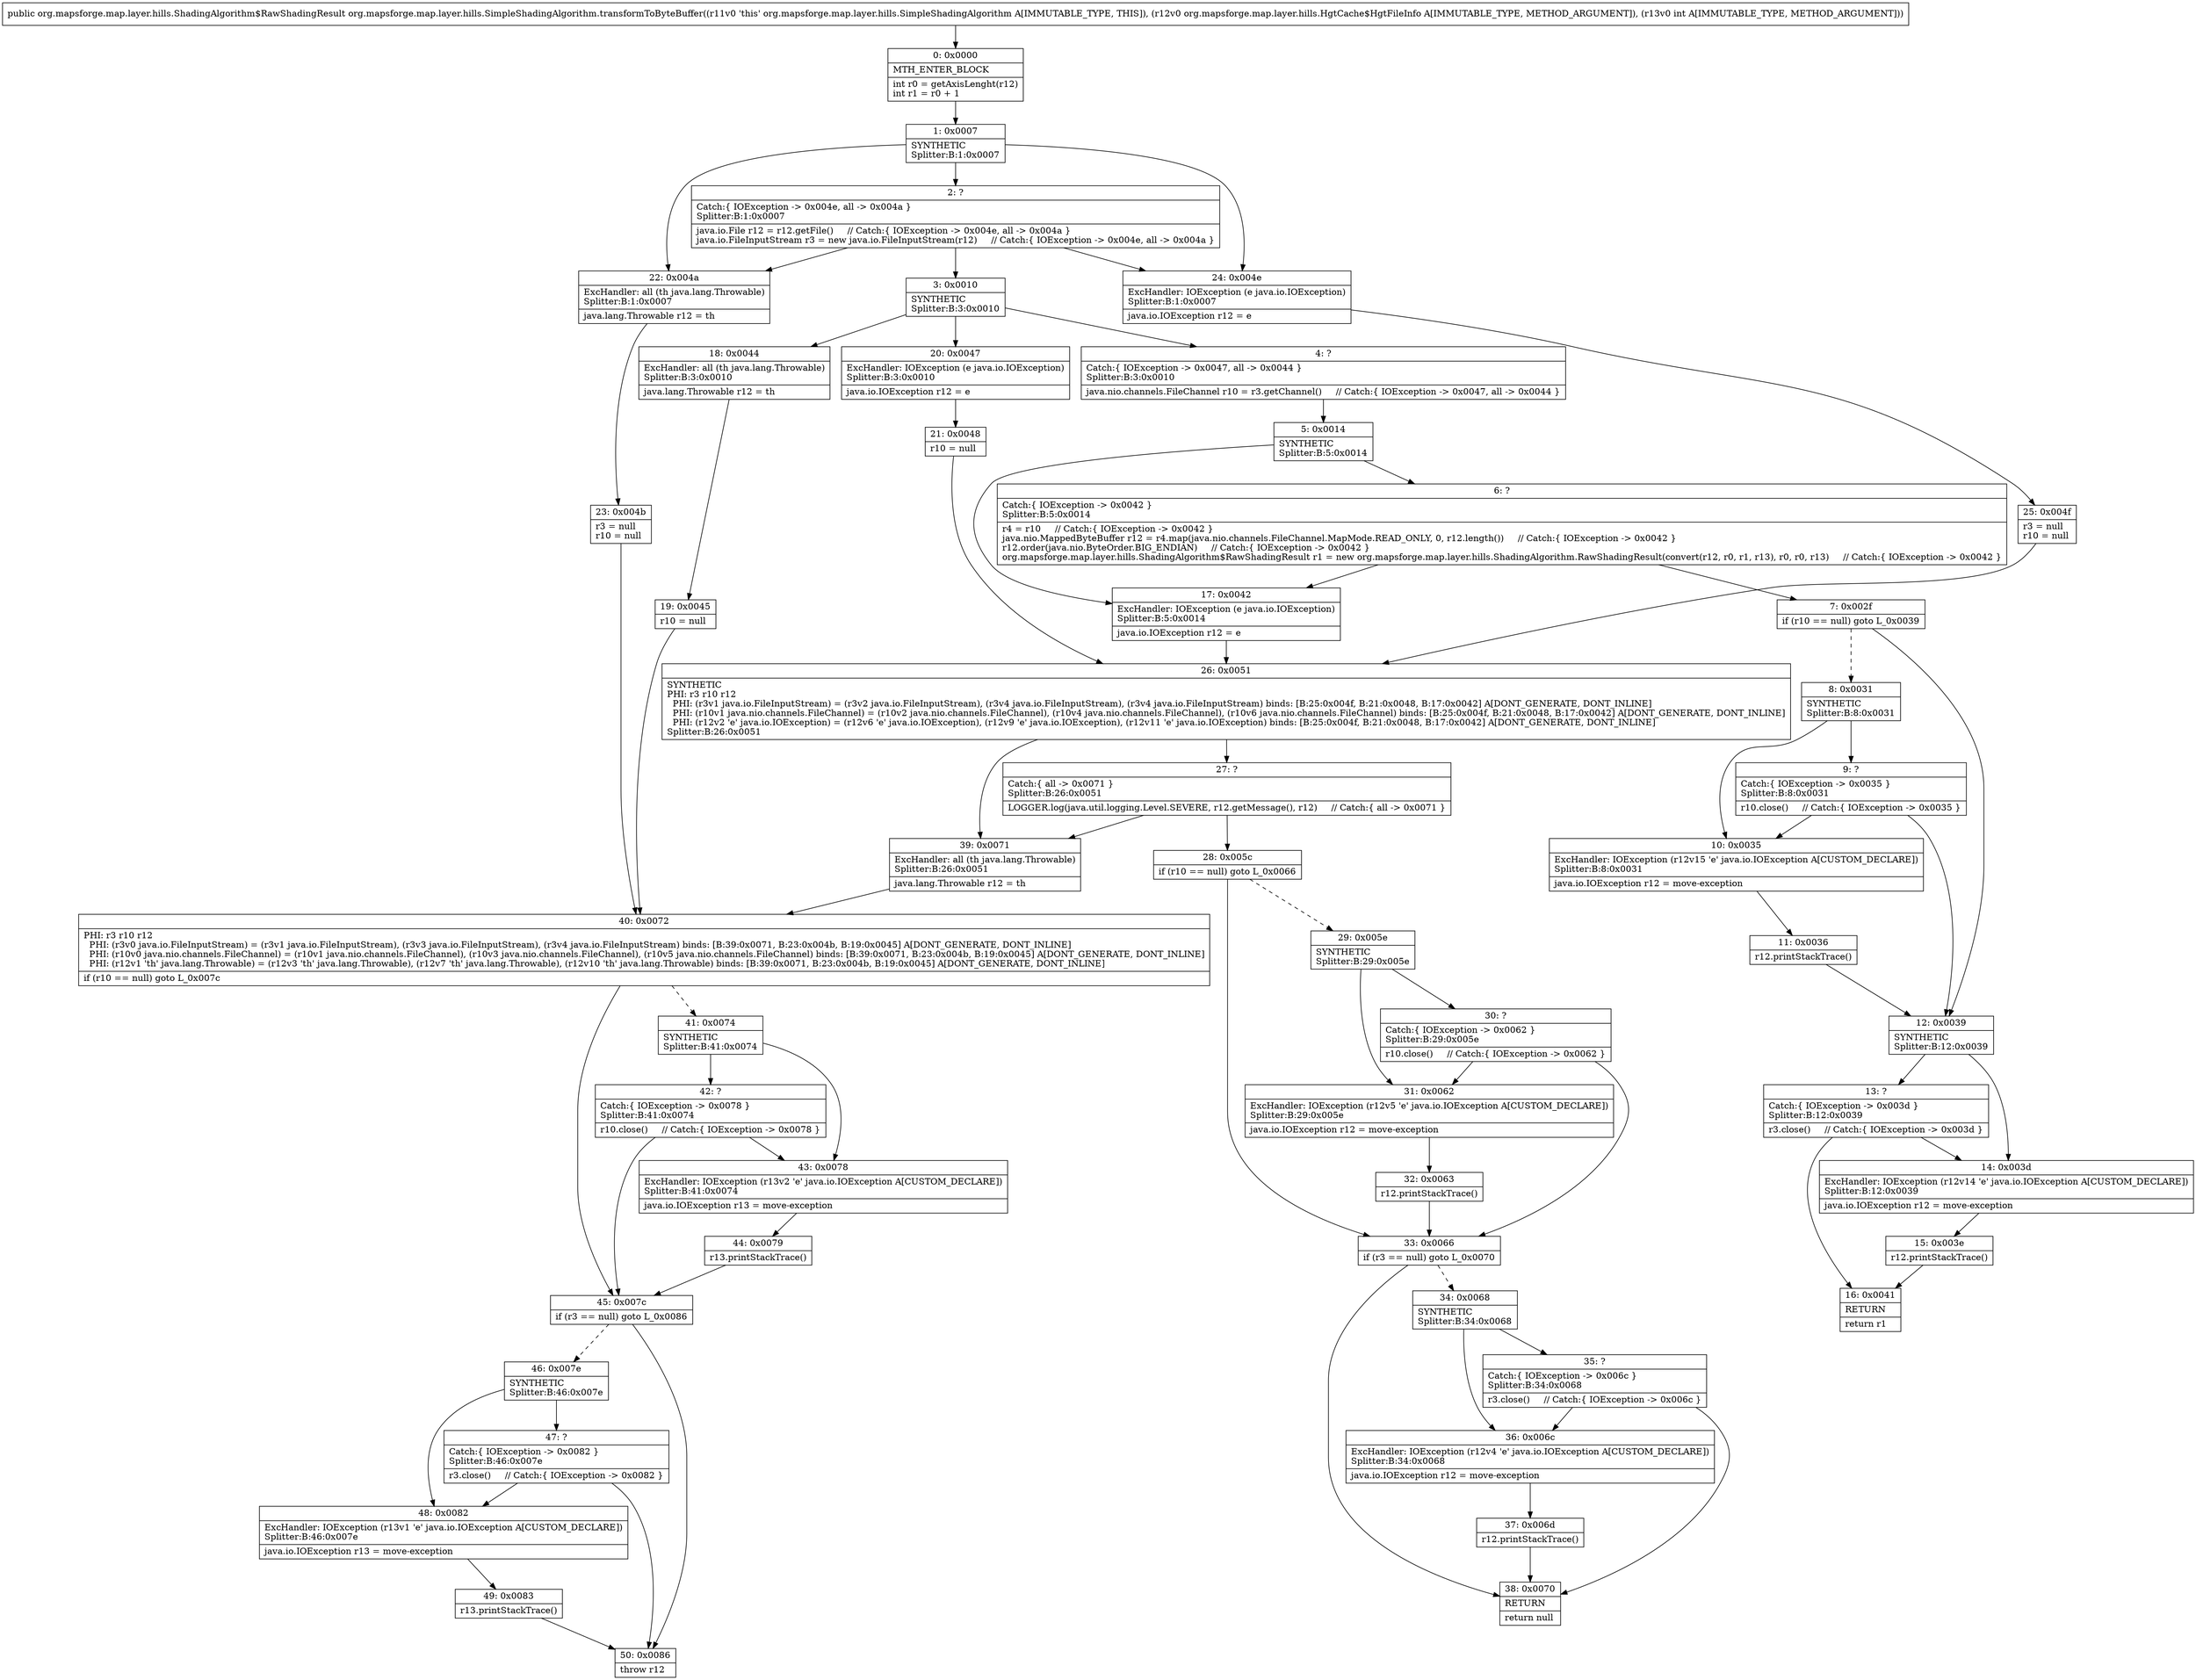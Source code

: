 digraph "CFG fororg.mapsforge.map.layer.hills.SimpleShadingAlgorithm.transformToByteBuffer(Lorg\/mapsforge\/map\/layer\/hills\/HgtCache$HgtFileInfo;I)Lorg\/mapsforge\/map\/layer\/hills\/ShadingAlgorithm$RawShadingResult;" {
Node_0 [shape=record,label="{0\:\ 0x0000|MTH_ENTER_BLOCK\l|int r0 = getAxisLenght(r12)\lint r1 = r0 + 1\l}"];
Node_1 [shape=record,label="{1\:\ 0x0007|SYNTHETIC\lSplitter:B:1:0x0007\l}"];
Node_2 [shape=record,label="{2\:\ ?|Catch:\{ IOException \-\> 0x004e, all \-\> 0x004a \}\lSplitter:B:1:0x0007\l|java.io.File r12 = r12.getFile()     \/\/ Catch:\{ IOException \-\> 0x004e, all \-\> 0x004a \}\ljava.io.FileInputStream r3 = new java.io.FileInputStream(r12)     \/\/ Catch:\{ IOException \-\> 0x004e, all \-\> 0x004a \}\l}"];
Node_3 [shape=record,label="{3\:\ 0x0010|SYNTHETIC\lSplitter:B:3:0x0010\l}"];
Node_4 [shape=record,label="{4\:\ ?|Catch:\{ IOException \-\> 0x0047, all \-\> 0x0044 \}\lSplitter:B:3:0x0010\l|java.nio.channels.FileChannel r10 = r3.getChannel()     \/\/ Catch:\{ IOException \-\> 0x0047, all \-\> 0x0044 \}\l}"];
Node_5 [shape=record,label="{5\:\ 0x0014|SYNTHETIC\lSplitter:B:5:0x0014\l}"];
Node_6 [shape=record,label="{6\:\ ?|Catch:\{ IOException \-\> 0x0042 \}\lSplitter:B:5:0x0014\l|r4 = r10     \/\/ Catch:\{ IOException \-\> 0x0042 \}\ljava.nio.MappedByteBuffer r12 = r4.map(java.nio.channels.FileChannel.MapMode.READ_ONLY, 0, r12.length())     \/\/ Catch:\{ IOException \-\> 0x0042 \}\lr12.order(java.nio.ByteOrder.BIG_ENDIAN)     \/\/ Catch:\{ IOException \-\> 0x0042 \}\lorg.mapsforge.map.layer.hills.ShadingAlgorithm$RawShadingResult r1 = new org.mapsforge.map.layer.hills.ShadingAlgorithm.RawShadingResult(convert(r12, r0, r1, r13), r0, r0, r13)     \/\/ Catch:\{ IOException \-\> 0x0042 \}\l}"];
Node_7 [shape=record,label="{7\:\ 0x002f|if (r10 == null) goto L_0x0039\l}"];
Node_8 [shape=record,label="{8\:\ 0x0031|SYNTHETIC\lSplitter:B:8:0x0031\l}"];
Node_9 [shape=record,label="{9\:\ ?|Catch:\{ IOException \-\> 0x0035 \}\lSplitter:B:8:0x0031\l|r10.close()     \/\/ Catch:\{ IOException \-\> 0x0035 \}\l}"];
Node_10 [shape=record,label="{10\:\ 0x0035|ExcHandler: IOException (r12v15 'e' java.io.IOException A[CUSTOM_DECLARE])\lSplitter:B:8:0x0031\l|java.io.IOException r12 = move\-exception\l}"];
Node_11 [shape=record,label="{11\:\ 0x0036|r12.printStackTrace()\l}"];
Node_12 [shape=record,label="{12\:\ 0x0039|SYNTHETIC\lSplitter:B:12:0x0039\l}"];
Node_13 [shape=record,label="{13\:\ ?|Catch:\{ IOException \-\> 0x003d \}\lSplitter:B:12:0x0039\l|r3.close()     \/\/ Catch:\{ IOException \-\> 0x003d \}\l}"];
Node_14 [shape=record,label="{14\:\ 0x003d|ExcHandler: IOException (r12v14 'e' java.io.IOException A[CUSTOM_DECLARE])\lSplitter:B:12:0x0039\l|java.io.IOException r12 = move\-exception\l}"];
Node_15 [shape=record,label="{15\:\ 0x003e|r12.printStackTrace()\l}"];
Node_16 [shape=record,label="{16\:\ 0x0041|RETURN\l|return r1\l}"];
Node_17 [shape=record,label="{17\:\ 0x0042|ExcHandler: IOException (e java.io.IOException)\lSplitter:B:5:0x0014\l|java.io.IOException r12 = e\l}"];
Node_18 [shape=record,label="{18\:\ 0x0044|ExcHandler: all (th java.lang.Throwable)\lSplitter:B:3:0x0010\l|java.lang.Throwable r12 = th\l}"];
Node_19 [shape=record,label="{19\:\ 0x0045|r10 = null\l}"];
Node_20 [shape=record,label="{20\:\ 0x0047|ExcHandler: IOException (e java.io.IOException)\lSplitter:B:3:0x0010\l|java.io.IOException r12 = e\l}"];
Node_21 [shape=record,label="{21\:\ 0x0048|r10 = null\l}"];
Node_22 [shape=record,label="{22\:\ 0x004a|ExcHandler: all (th java.lang.Throwable)\lSplitter:B:1:0x0007\l|java.lang.Throwable r12 = th\l}"];
Node_23 [shape=record,label="{23\:\ 0x004b|r3 = null\lr10 = null\l}"];
Node_24 [shape=record,label="{24\:\ 0x004e|ExcHandler: IOException (e java.io.IOException)\lSplitter:B:1:0x0007\l|java.io.IOException r12 = e\l}"];
Node_25 [shape=record,label="{25\:\ 0x004f|r3 = null\lr10 = null\l}"];
Node_26 [shape=record,label="{26\:\ 0x0051|SYNTHETIC\lPHI: r3 r10 r12 \l  PHI: (r3v1 java.io.FileInputStream) = (r3v2 java.io.FileInputStream), (r3v4 java.io.FileInputStream), (r3v4 java.io.FileInputStream) binds: [B:25:0x004f, B:21:0x0048, B:17:0x0042] A[DONT_GENERATE, DONT_INLINE]\l  PHI: (r10v1 java.nio.channels.FileChannel) = (r10v2 java.nio.channels.FileChannel), (r10v4 java.nio.channels.FileChannel), (r10v6 java.nio.channels.FileChannel) binds: [B:25:0x004f, B:21:0x0048, B:17:0x0042] A[DONT_GENERATE, DONT_INLINE]\l  PHI: (r12v2 'e' java.io.IOException) = (r12v6 'e' java.io.IOException), (r12v9 'e' java.io.IOException), (r12v11 'e' java.io.IOException) binds: [B:25:0x004f, B:21:0x0048, B:17:0x0042] A[DONT_GENERATE, DONT_INLINE]\lSplitter:B:26:0x0051\l}"];
Node_27 [shape=record,label="{27\:\ ?|Catch:\{ all \-\> 0x0071 \}\lSplitter:B:26:0x0051\l|LOGGER.log(java.util.logging.Level.SEVERE, r12.getMessage(), r12)     \/\/ Catch:\{ all \-\> 0x0071 \}\l}"];
Node_28 [shape=record,label="{28\:\ 0x005c|if (r10 == null) goto L_0x0066\l}"];
Node_29 [shape=record,label="{29\:\ 0x005e|SYNTHETIC\lSplitter:B:29:0x005e\l}"];
Node_30 [shape=record,label="{30\:\ ?|Catch:\{ IOException \-\> 0x0062 \}\lSplitter:B:29:0x005e\l|r10.close()     \/\/ Catch:\{ IOException \-\> 0x0062 \}\l}"];
Node_31 [shape=record,label="{31\:\ 0x0062|ExcHandler: IOException (r12v5 'e' java.io.IOException A[CUSTOM_DECLARE])\lSplitter:B:29:0x005e\l|java.io.IOException r12 = move\-exception\l}"];
Node_32 [shape=record,label="{32\:\ 0x0063|r12.printStackTrace()\l}"];
Node_33 [shape=record,label="{33\:\ 0x0066|if (r3 == null) goto L_0x0070\l}"];
Node_34 [shape=record,label="{34\:\ 0x0068|SYNTHETIC\lSplitter:B:34:0x0068\l}"];
Node_35 [shape=record,label="{35\:\ ?|Catch:\{ IOException \-\> 0x006c \}\lSplitter:B:34:0x0068\l|r3.close()     \/\/ Catch:\{ IOException \-\> 0x006c \}\l}"];
Node_36 [shape=record,label="{36\:\ 0x006c|ExcHandler: IOException (r12v4 'e' java.io.IOException A[CUSTOM_DECLARE])\lSplitter:B:34:0x0068\l|java.io.IOException r12 = move\-exception\l}"];
Node_37 [shape=record,label="{37\:\ 0x006d|r12.printStackTrace()\l}"];
Node_38 [shape=record,label="{38\:\ 0x0070|RETURN\l|return null\l}"];
Node_39 [shape=record,label="{39\:\ 0x0071|ExcHandler: all (th java.lang.Throwable)\lSplitter:B:26:0x0051\l|java.lang.Throwable r12 = th\l}"];
Node_40 [shape=record,label="{40\:\ 0x0072|PHI: r3 r10 r12 \l  PHI: (r3v0 java.io.FileInputStream) = (r3v1 java.io.FileInputStream), (r3v3 java.io.FileInputStream), (r3v4 java.io.FileInputStream) binds: [B:39:0x0071, B:23:0x004b, B:19:0x0045] A[DONT_GENERATE, DONT_INLINE]\l  PHI: (r10v0 java.nio.channels.FileChannel) = (r10v1 java.nio.channels.FileChannel), (r10v3 java.nio.channels.FileChannel), (r10v5 java.nio.channels.FileChannel) binds: [B:39:0x0071, B:23:0x004b, B:19:0x0045] A[DONT_GENERATE, DONT_INLINE]\l  PHI: (r12v1 'th' java.lang.Throwable) = (r12v3 'th' java.lang.Throwable), (r12v7 'th' java.lang.Throwable), (r12v10 'th' java.lang.Throwable) binds: [B:39:0x0071, B:23:0x004b, B:19:0x0045] A[DONT_GENERATE, DONT_INLINE]\l|if (r10 == null) goto L_0x007c\l}"];
Node_41 [shape=record,label="{41\:\ 0x0074|SYNTHETIC\lSplitter:B:41:0x0074\l}"];
Node_42 [shape=record,label="{42\:\ ?|Catch:\{ IOException \-\> 0x0078 \}\lSplitter:B:41:0x0074\l|r10.close()     \/\/ Catch:\{ IOException \-\> 0x0078 \}\l}"];
Node_43 [shape=record,label="{43\:\ 0x0078|ExcHandler: IOException (r13v2 'e' java.io.IOException A[CUSTOM_DECLARE])\lSplitter:B:41:0x0074\l|java.io.IOException r13 = move\-exception\l}"];
Node_44 [shape=record,label="{44\:\ 0x0079|r13.printStackTrace()\l}"];
Node_45 [shape=record,label="{45\:\ 0x007c|if (r3 == null) goto L_0x0086\l}"];
Node_46 [shape=record,label="{46\:\ 0x007e|SYNTHETIC\lSplitter:B:46:0x007e\l}"];
Node_47 [shape=record,label="{47\:\ ?|Catch:\{ IOException \-\> 0x0082 \}\lSplitter:B:46:0x007e\l|r3.close()     \/\/ Catch:\{ IOException \-\> 0x0082 \}\l}"];
Node_48 [shape=record,label="{48\:\ 0x0082|ExcHandler: IOException (r13v1 'e' java.io.IOException A[CUSTOM_DECLARE])\lSplitter:B:46:0x007e\l|java.io.IOException r13 = move\-exception\l}"];
Node_49 [shape=record,label="{49\:\ 0x0083|r13.printStackTrace()\l}"];
Node_50 [shape=record,label="{50\:\ 0x0086|throw r12\l}"];
MethodNode[shape=record,label="{public org.mapsforge.map.layer.hills.ShadingAlgorithm$RawShadingResult org.mapsforge.map.layer.hills.SimpleShadingAlgorithm.transformToByteBuffer((r11v0 'this' org.mapsforge.map.layer.hills.SimpleShadingAlgorithm A[IMMUTABLE_TYPE, THIS]), (r12v0 org.mapsforge.map.layer.hills.HgtCache$HgtFileInfo A[IMMUTABLE_TYPE, METHOD_ARGUMENT]), (r13v0 int A[IMMUTABLE_TYPE, METHOD_ARGUMENT])) }"];
MethodNode -> Node_0;
Node_0 -> Node_1;
Node_1 -> Node_2;
Node_1 -> Node_24;
Node_1 -> Node_22;
Node_2 -> Node_3;
Node_2 -> Node_24;
Node_2 -> Node_22;
Node_3 -> Node_4;
Node_3 -> Node_20;
Node_3 -> Node_18;
Node_4 -> Node_5;
Node_5 -> Node_6;
Node_5 -> Node_17;
Node_6 -> Node_7;
Node_6 -> Node_17;
Node_7 -> Node_8[style=dashed];
Node_7 -> Node_12;
Node_8 -> Node_9;
Node_8 -> Node_10;
Node_9 -> Node_10;
Node_9 -> Node_12;
Node_10 -> Node_11;
Node_11 -> Node_12;
Node_12 -> Node_13;
Node_12 -> Node_14;
Node_13 -> Node_14;
Node_13 -> Node_16;
Node_14 -> Node_15;
Node_15 -> Node_16;
Node_17 -> Node_26;
Node_18 -> Node_19;
Node_19 -> Node_40;
Node_20 -> Node_21;
Node_21 -> Node_26;
Node_22 -> Node_23;
Node_23 -> Node_40;
Node_24 -> Node_25;
Node_25 -> Node_26;
Node_26 -> Node_27;
Node_26 -> Node_39;
Node_27 -> Node_28;
Node_27 -> Node_39;
Node_28 -> Node_29[style=dashed];
Node_28 -> Node_33;
Node_29 -> Node_30;
Node_29 -> Node_31;
Node_30 -> Node_31;
Node_30 -> Node_33;
Node_31 -> Node_32;
Node_32 -> Node_33;
Node_33 -> Node_34[style=dashed];
Node_33 -> Node_38;
Node_34 -> Node_35;
Node_34 -> Node_36;
Node_35 -> Node_36;
Node_35 -> Node_38;
Node_36 -> Node_37;
Node_37 -> Node_38;
Node_39 -> Node_40;
Node_40 -> Node_41[style=dashed];
Node_40 -> Node_45;
Node_41 -> Node_42;
Node_41 -> Node_43;
Node_42 -> Node_43;
Node_42 -> Node_45;
Node_43 -> Node_44;
Node_44 -> Node_45;
Node_45 -> Node_46[style=dashed];
Node_45 -> Node_50;
Node_46 -> Node_47;
Node_46 -> Node_48;
Node_47 -> Node_48;
Node_47 -> Node_50;
Node_48 -> Node_49;
Node_49 -> Node_50;
}

